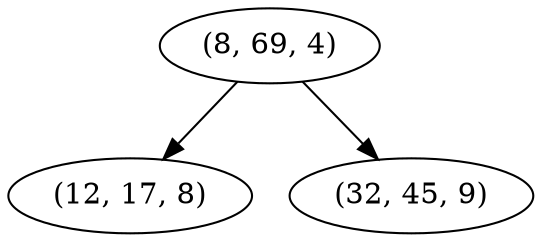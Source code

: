 digraph tree {
    "(8, 69, 4)";
    "(12, 17, 8)";
    "(32, 45, 9)";
    "(8, 69, 4)" -> "(12, 17, 8)";
    "(8, 69, 4)" -> "(32, 45, 9)";
}
